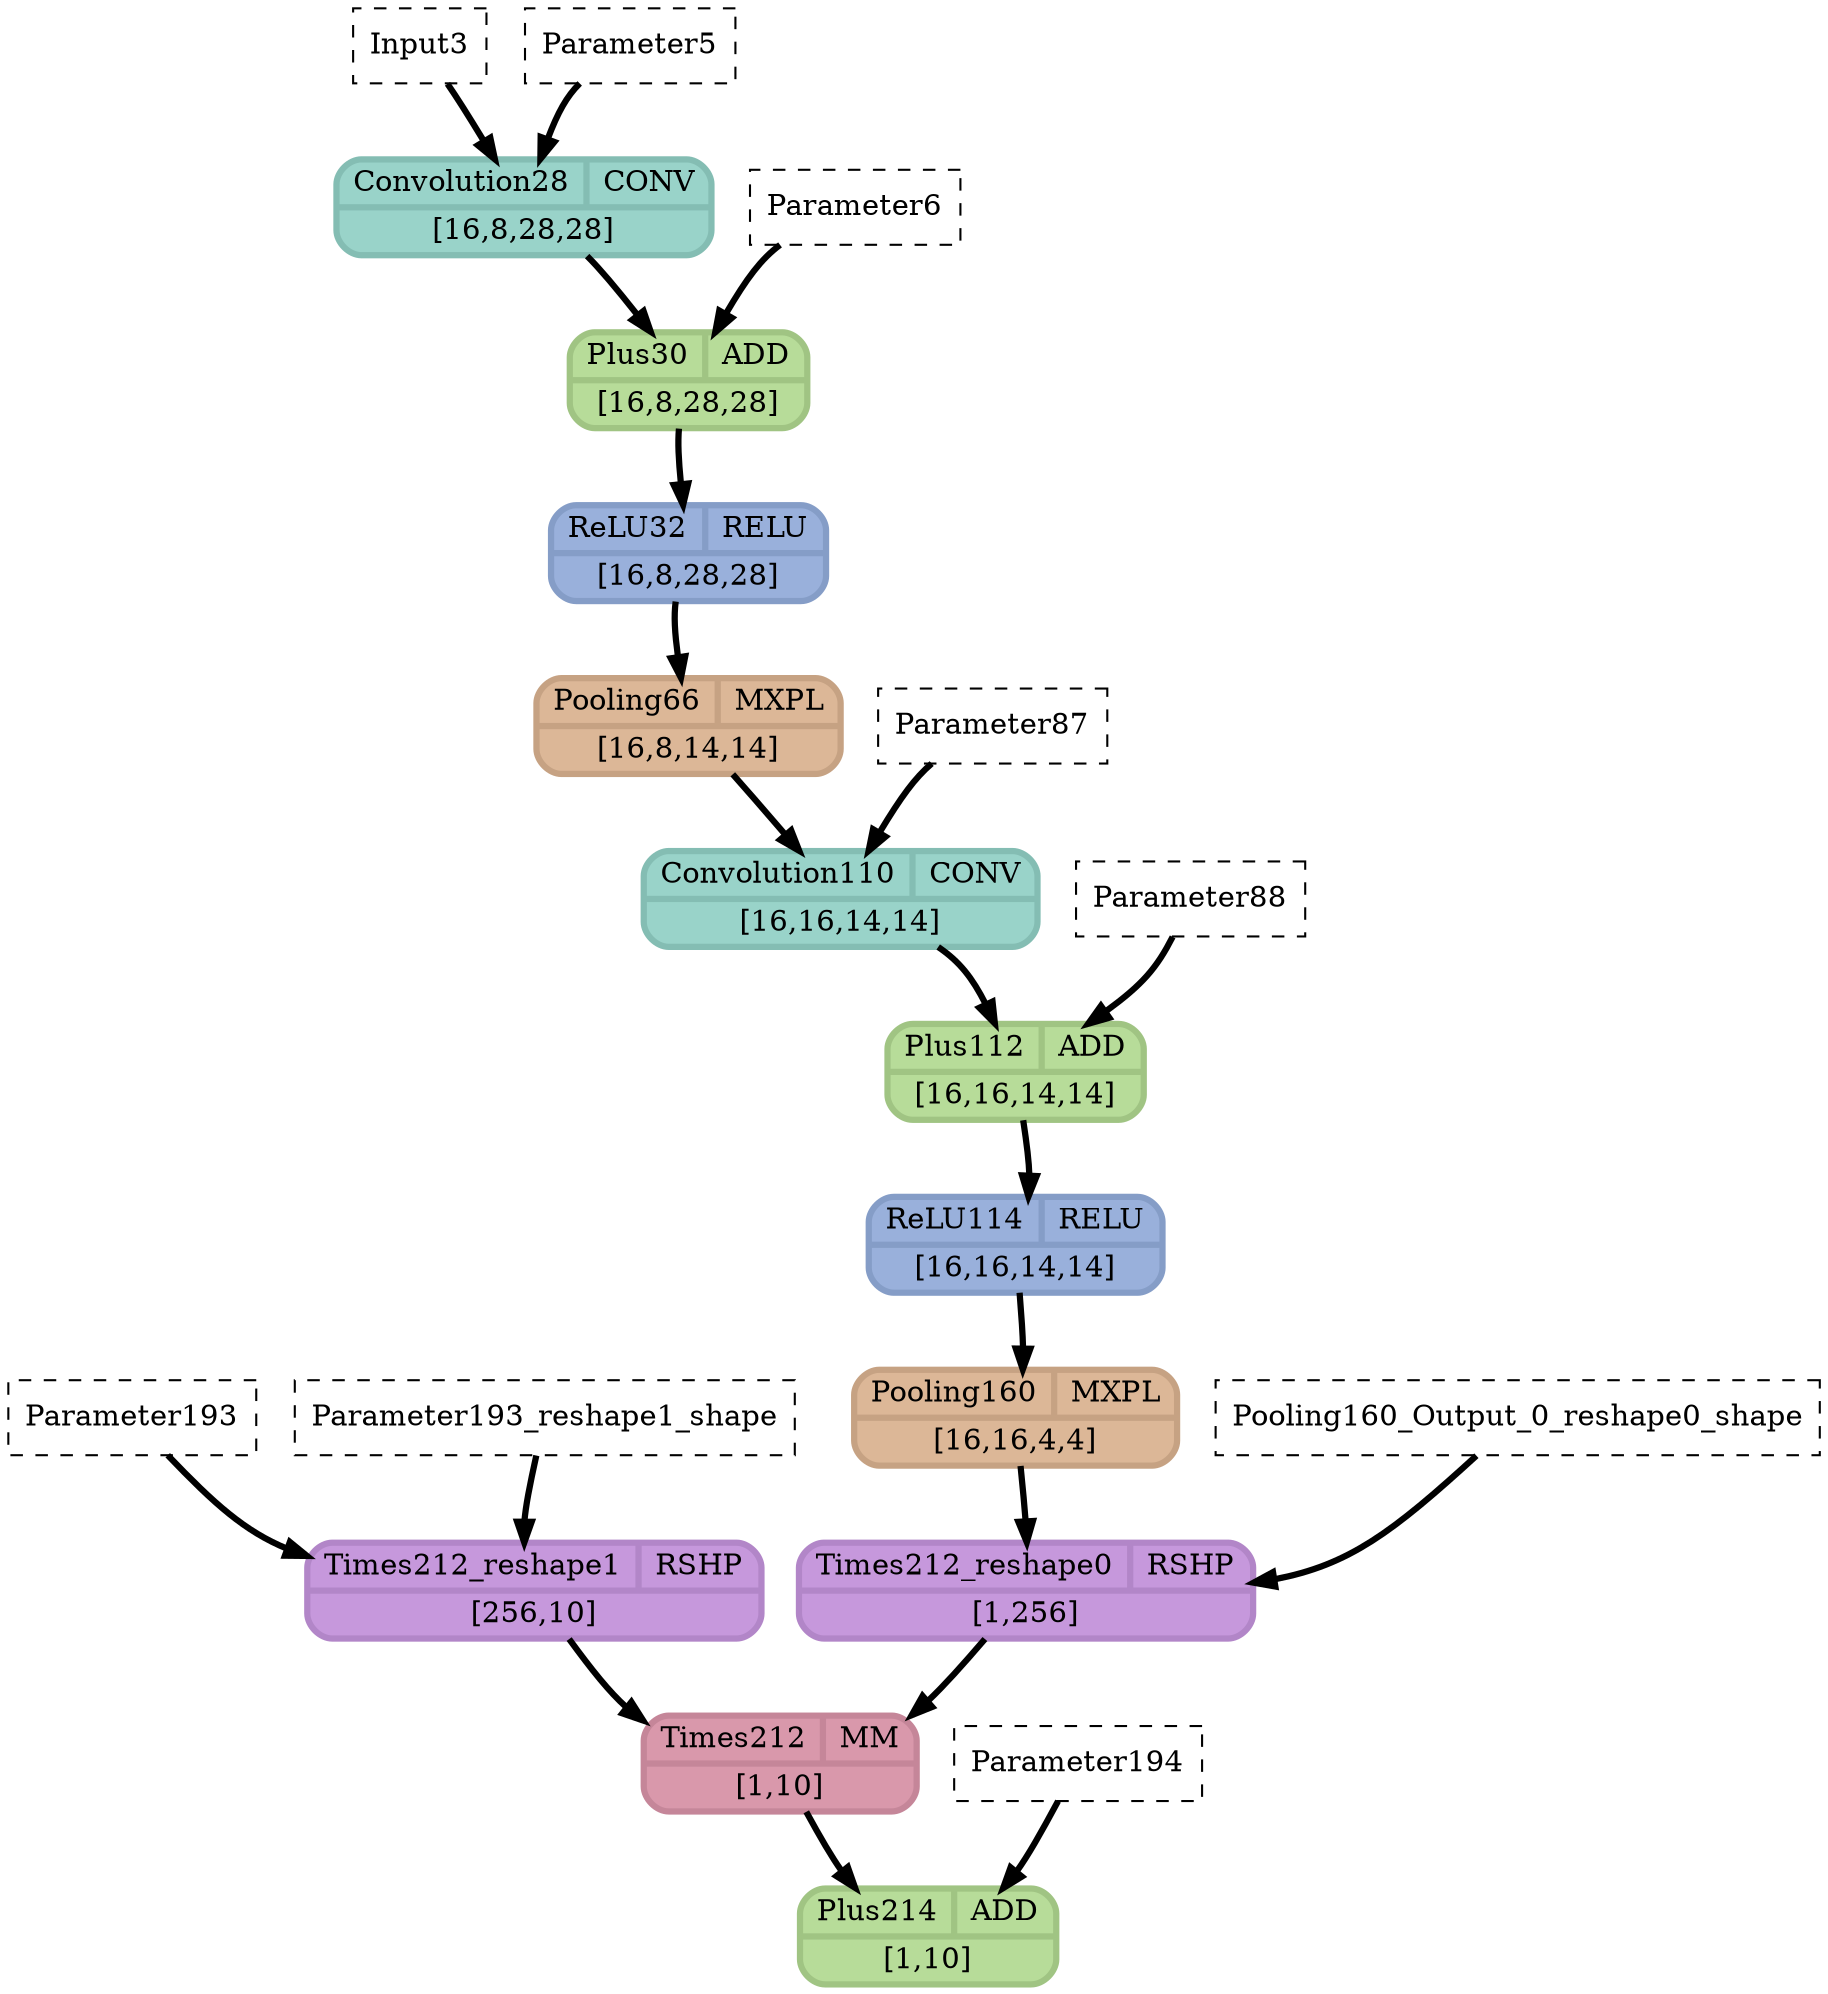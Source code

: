 strict digraph {
  graph [
    rankdir="TB"
    overlap=prism
    overlap_shrink=true
    splines=curved
  ];
  node [
    shape=Mrecord
  ];
  edge [
    penwidth=3
  ];

  // Node definitions.
  "Parameter193" [
    id=0
    name="Parameter193"
    type=constant_input
    label="Parameter193"
    inputs=""
    outputs=""
    shape=box
    style="filled,dashed"
    fillcolor="white"
  ];
  "Parameter193_reshape1_shape" [
    id=1
    name="Parameter193_reshape1_shape"
    type=constant_input
    label="Parameter193_reshape1_shape"
    inputs=""
    outputs=""
    shape=box
    style="filled,dashed"
    fillcolor="white"
  ];
  "Parameter193_reshape1" [
    id=2
    name="Parameter193_reshape1"
    type=Reshape
    label="{ {Times212_reshape1  | RSHP} | [256,10] }"
    inputs="Parameter193;Parameter193_reshape1_shape"
    outputs="Parameter193_reshape1"
    penwidth=3
    style=filled
    color="#b286c8"
    fontcolor="#000000"
    fillcolor="#c698dc"
  ];
  "Input3" [
    id=3
    name="Input3"
    type=constant_input
    label="Input3"
    inputs=""
    outputs=""
    shape=box
    style="filled,dashed"
    fillcolor="white"
  ];
  "Parameter5" [
    id=4
    name="Parameter5"
    type=constant_input
    label="Parameter5"
    inputs=""
    outputs=""
    shape=box
    style="filled,dashed"
    fillcolor="white"
  ];
  "Convolution28_Output_0" [
    id=5
    name="Convolution28_Output_0"
    type=Conv
    label="{ {Convolution28  | CONV} | [16,8,28,28] }"
    inputs="Input3;Parameter5"
    outputs="Convolution28_Output_0"
    penwidth=3
    style=filled
    color="#84bdb3"
    fontcolor="#000000"
    fillcolor="#99d3c9"
  ];
  "Parameter6" [
    id=6
    name="Parameter6"
    type=constant_input
    label="Parameter6"
    inputs=""
    outputs=""
    shape=box
    style="filled,dashed"
    fillcolor="white"
  ];
  "Plus30_Output_0" [
    id=7
    name="Plus30_Output_0"
    type=Add
    label="{ {Plus30  | ADD} | [16,8,28,28] }"
    inputs="Convolution28_Output_0;Parameter6"
    outputs="Plus30_Output_0"
    penwidth=3
    style=filled
    color="#a0c483"
    fontcolor="#000000"
    fillcolor="#b7dc99"
  ];
  "ReLU32_Output_0" [
    id=8
    name="ReLU32_Output_0"
    type=Relu
    label="{ {ReLU32  | RELU} | [16,8,28,28] }"
    inputs="Plus30_Output_0"
    outputs="ReLU32_Output_0"
    penwidth=3
    style=filled
    color="#859dc7"
    fontcolor="#000000"
    fillcolor="#99b0db"
  ];
  "Pooling66_Output_0" [
    id=9
    name="Pooling66_Output_0"
    type=MaxPool
    label="{ {Pooling66  | MXPL} | [16,8,14,14] }"
    inputs="ReLU32_Output_0"
    outputs="Pooling66_Output_0"
    penwidth=3
    style=filled
    color="#c6a283"
    fontcolor="#000000"
    fillcolor="#dcb797"
  ];
  "Parameter87" [
    id=10
    name="Parameter87"
    type=constant_input
    label="Parameter87"
    inputs=""
    outputs=""
    shape=box
    style="filled,dashed"
    fillcolor="white"
  ];
  "Convolution110_Output_0" [
    id=11
    name="Convolution110_Output_0"
    type=Conv
    label="{ {Convolution110  | CONV} | [16,16,14,14] }"
    inputs="Pooling66_Output_0;Parameter87"
    outputs="Convolution110_Output_0"
    penwidth=3
    style=filled
    color="#84bdb3"
    fontcolor="#000000"
    fillcolor="#99d3c9"
  ];
  "Parameter88" [
    id=12
    name="Parameter88"
    type=constant_input
    label="Parameter88"
    inputs=""
    outputs=""
    shape=box
    style="filled,dashed"
    fillcolor="white"
  ];
  "Plus112_Output_0" [
    id=13
    name="Plus112_Output_0"
    type=Add
    label="{ {Plus112  | ADD} | [16,16,14,14] }"
    inputs="Convolution110_Output_0;Parameter88"
    outputs="Plus112_Output_0"
    penwidth=3
    style=filled
    color="#a0c483"
    fontcolor="#000000"
    fillcolor="#b7dc99"
  ];
  "ReLU114_Output_0" [
    id=14
    name="ReLU114_Output_0"
    type=Relu
    label="{ {ReLU114  | RELU} | [16,16,14,14] }"
    inputs="Plus112_Output_0"
    outputs="ReLU114_Output_0"
    penwidth=3
    style=filled
    color="#859dc7"
    fontcolor="#000000"
    fillcolor="#99b0db"
  ];
  "Pooling160_Output_0" [
    id=15
    name="Pooling160_Output_0"
    type=MaxPool
    label="{ {Pooling160  | MXPL} | [16,16,4,4] }"
    inputs="ReLU114_Output_0"
    outputs="Pooling160_Output_0"
    penwidth=3
    style=filled
    color="#c6a283"
    fontcolor="#000000"
    fillcolor="#dcb797"
  ];
  "Pooling160_Output_0_reshape0_shape" [
    id=16
    name="Pooling160_Output_0_reshape0_shape"
    type=constant_input
    label="Pooling160_Output_0_reshape0_shape"
    inputs=""
    outputs=""
    shape=box
    style="filled,dashed"
    fillcolor="white"
  ];
  "Pooling160_Output_0_reshape0" [
    id=17
    name="Pooling160_Output_0_reshape0"
    type=Reshape
    label="{ {Times212_reshape0  | RSHP} | [1,256] }"
    inputs="Pooling160_Output_0;Pooling160_Output_0_reshape0_shape"
    outputs="Pooling160_Output_0_reshape0"
    penwidth=3
    style=filled
    color="#b286c8"
    fontcolor="#000000"
    fillcolor="#c698dc"
  ];
  "Times212_Output_0" [
    id=18
    name="Times212_Output_0"
    type=MatMul
    label="{ {Times212  | MM} | [1,10] }"
    inputs="Pooling160_Output_0_reshape0;Parameter193_reshape1"
    outputs="Times212_Output_0"
    penwidth=3
    style=filled
    color="#c58699"
    fontcolor="#000000"
    fillcolor="#d998ab"
  ];
  "Parameter194" [
    id=19
    name="Parameter194"
    type=constant_input
    label="Parameter194"
    inputs=""
    outputs=""
    shape=box
    style="filled,dashed"
    fillcolor="white"
  ];
  "Plus214_Output_0" [
    id=20
    name="Plus214_Output_0"
    type=Add
    label="{ {Plus214  | ADD} | [1,10] }"
    inputs="Times212_Output_0;Parameter194"
    outputs="Plus214_Output_0"
    penwidth=3
    style=filled
    color="#a0c483"
    fontcolor="#000000"
    fillcolor="#b7dc99"
  ];

  // Edge definitions.
  "Parameter193" -> "Parameter193_reshape1";
  "Parameter193_reshape1_shape" -> "Parameter193_reshape1";
  "Parameter193_reshape1" -> "Times212_Output_0";
  "Input3" -> "Convolution28_Output_0";
  "Parameter5" -> "Convolution28_Output_0";
  "Convolution28_Output_0" -> "Plus30_Output_0";
  "Parameter6" -> "Plus30_Output_0";
  "Plus30_Output_0" -> "ReLU32_Output_0";
  "ReLU32_Output_0" -> "Pooling66_Output_0";
  "Pooling66_Output_0" -> "Convolution110_Output_0";
  "Parameter87" -> "Convolution110_Output_0";
  "Convolution110_Output_0" -> "Plus112_Output_0";
  "Parameter88" -> "Plus112_Output_0";
  "Plus112_Output_0" -> "ReLU114_Output_0";
  "ReLU114_Output_0" -> "Pooling160_Output_0";
  "Pooling160_Output_0" -> "Pooling160_Output_0_reshape0";
  "Pooling160_Output_0_reshape0_shape" -> "Pooling160_Output_0_reshape0";
  "Pooling160_Output_0_reshape0" -> "Times212_Output_0";
  "Times212_Output_0" -> "Plus214_Output_0";
  "Parameter194" -> "Plus214_Output_0";
}